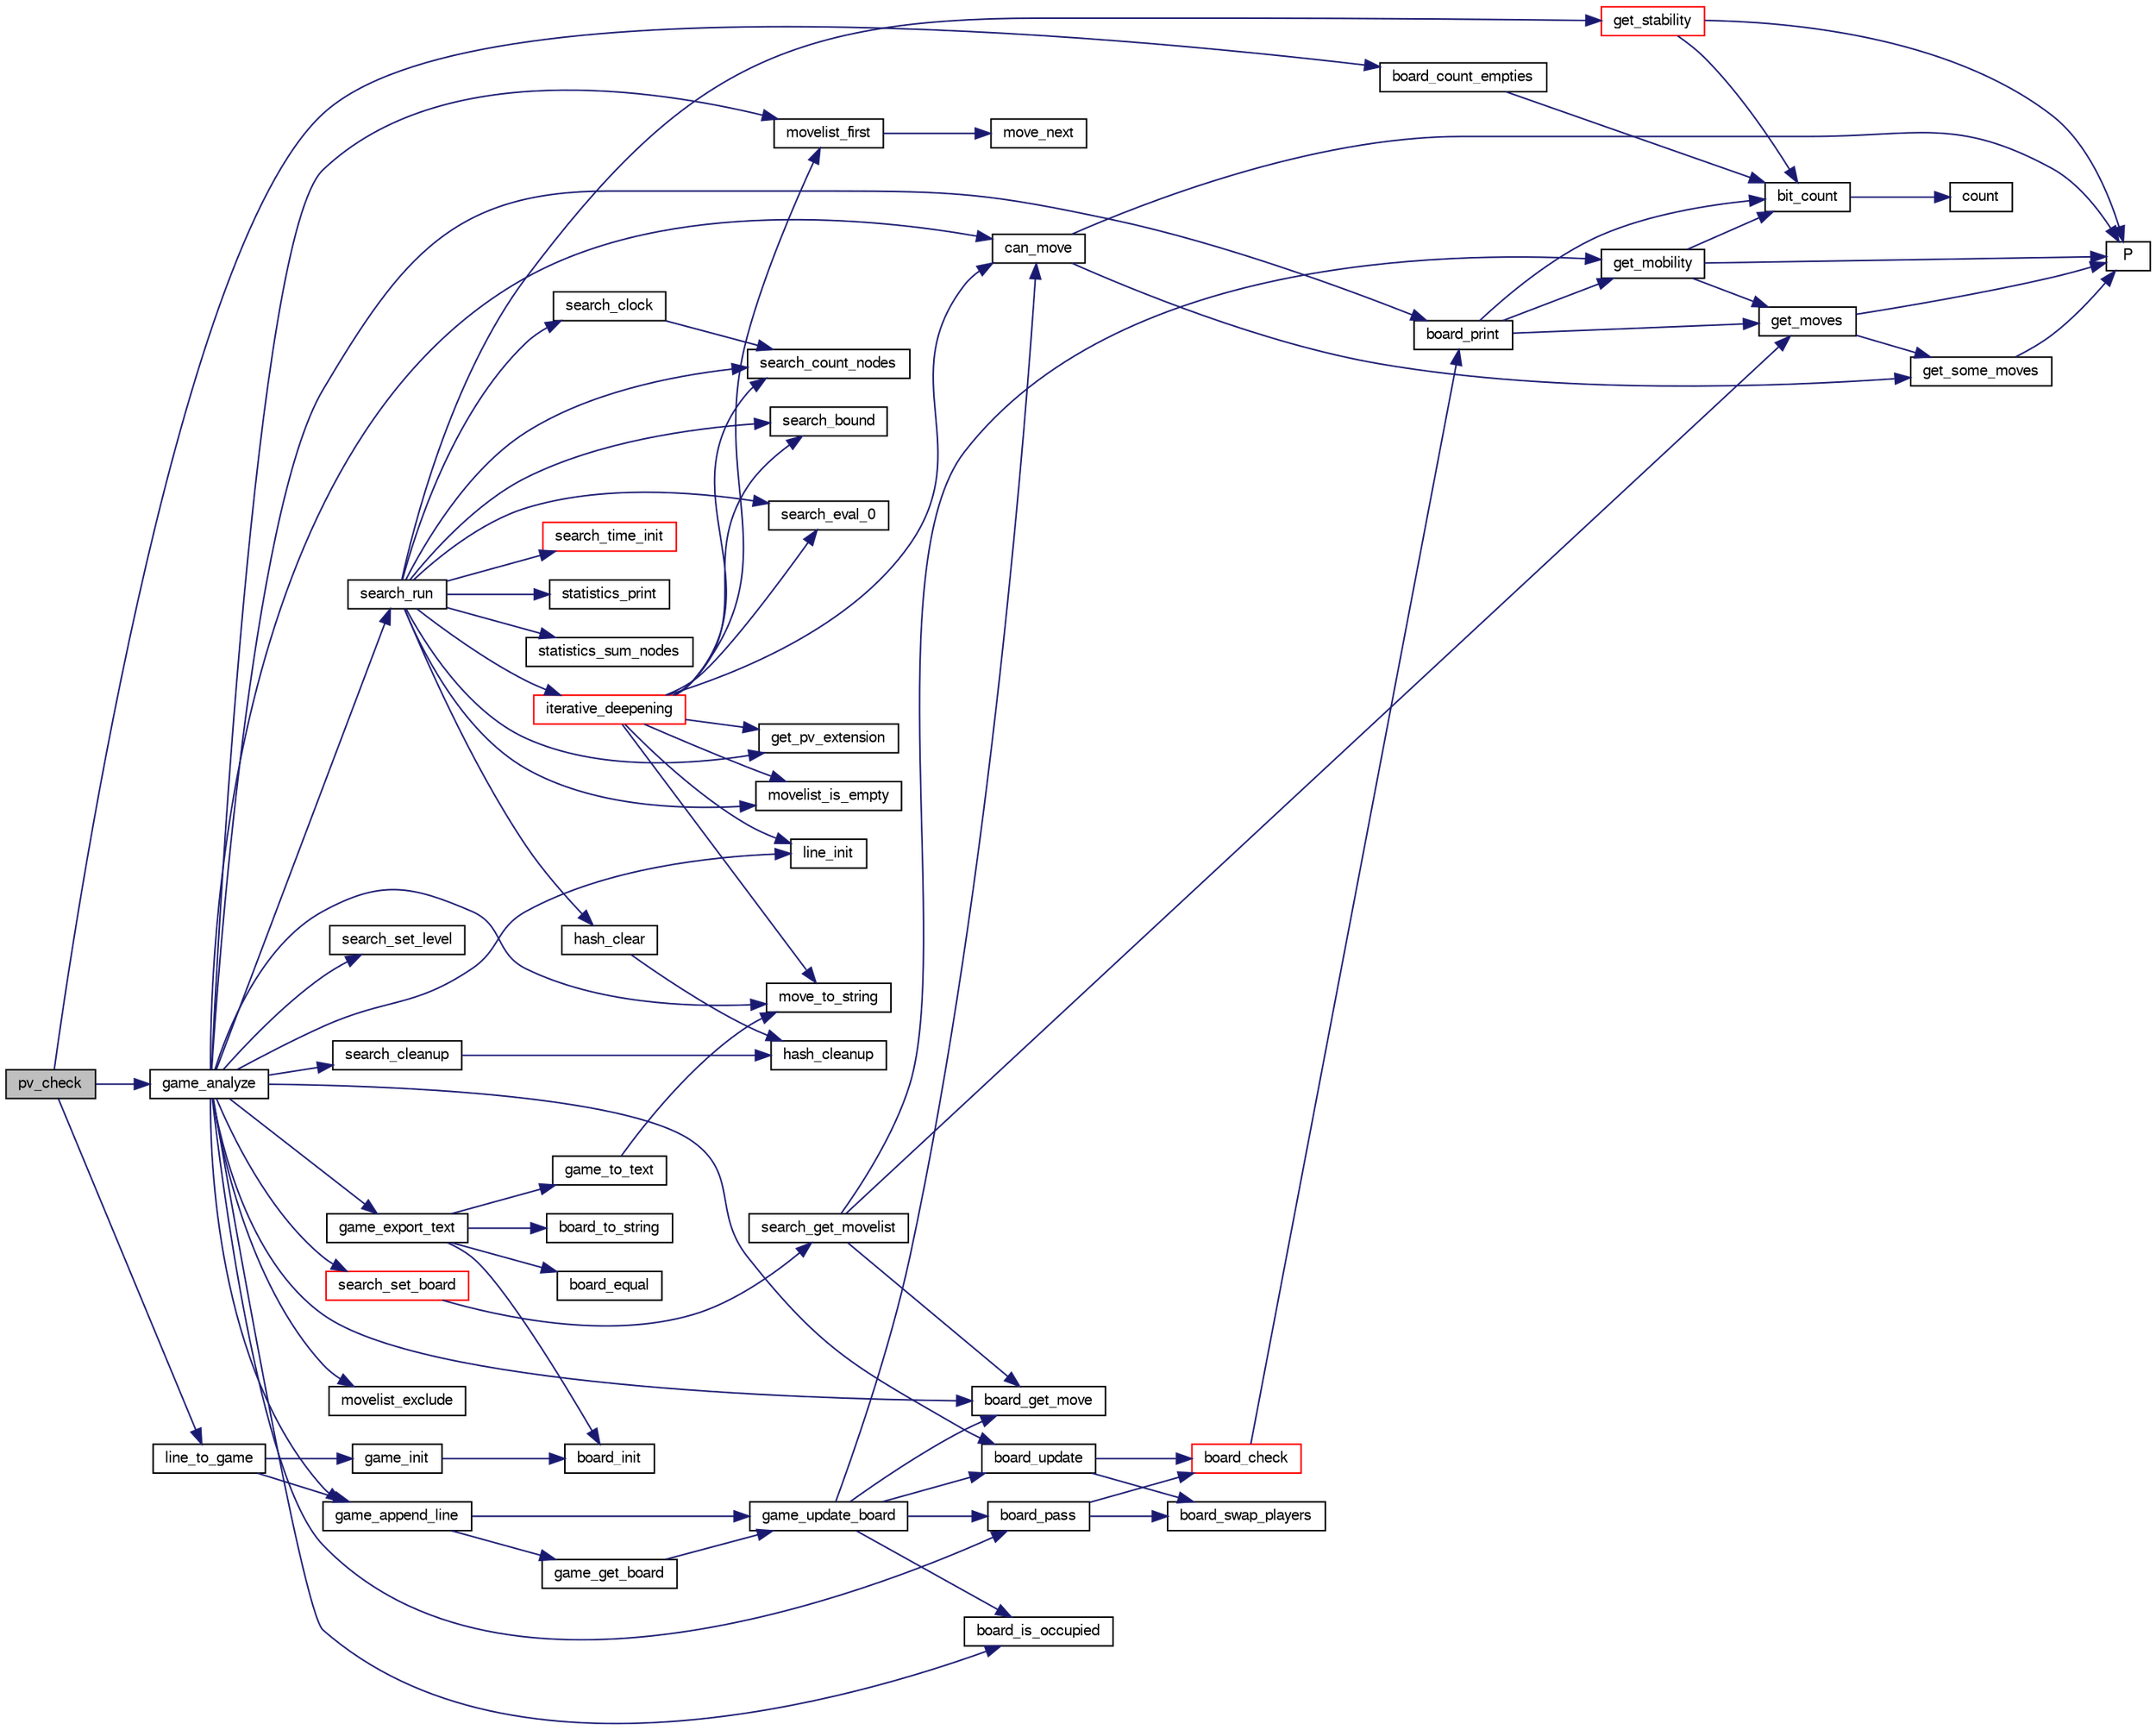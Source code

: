 digraph "pv_check"
{
 // LATEX_PDF_SIZE
  bgcolor="transparent";
  edge [fontname="FreeSans",fontsize="10",labelfontname="FreeSans",labelfontsize="10"];
  node [fontname="FreeSans",fontsize="10",shape=record];
  rankdir="LR";
  Node1 [label="pv_check",height=0.2,width=0.4,color="black", fillcolor="grey75", style="filled", fontcolor="black",tooltip="Verify that a PV does not contain errors."];
  Node1 -> Node2 [color="midnightblue",fontsize="10",style="solid",fontname="FreeSans"];
  Node2 [label="board_count_empties",height=0.2,width=0.4,color="black",URL="$board_8c.html#a35de0f1560f069cd442105c319df2c15",tooltip="Check if the game is over."];
  Node2 -> Node3 [color="midnightblue",fontsize="10",style="solid",fontname="FreeSans"];
  Node3 [label="bit_count",height=0.2,width=0.4,color="black",URL="$bit_8c.html#a830fec0a90989da1f1900ff609b92167",tooltip="Count the number of bits set to one in an unsigned long long."];
  Node3 -> Node4 [color="midnightblue",fontsize="10",style="solid",fontname="FreeSans"];
  Node4 [label="count",height=0.2,width=0.4,color="black",URL="$generate__flip_8c.html#a1a1d6a2cdbded5c35040f6555e948770",tooltip=" "];
  Node1 -> Node5 [color="midnightblue",fontsize="10",style="solid",fontname="FreeSans"];
  Node5 [label="game_analyze",height=0.2,width=0.4,color="black",URL="$game_8c.html#a17775ff0efa3d8592bed935dedb31a45",tooltip="Analyze an endgame."];
  Node5 -> Node6 [color="midnightblue",fontsize="10",style="solid",fontname="FreeSans"];
  Node6 [label="board_get_move",height=0.2,width=0.4,color="black",URL="$board_8c.html#a3b5748c109770fe228ea15b562c0f113",tooltip="Compute a move."];
  Node5 -> Node7 [color="midnightblue",fontsize="10",style="solid",fontname="FreeSans"];
  Node7 [label="board_is_occupied",height=0.2,width=0.4,color="black",URL="$board_8c.html#acad11415527107f161c9f2a3b909dc2b",tooltip="Check if a square is occupied."];
  Node5 -> Node8 [color="midnightblue",fontsize="10",style="solid",fontname="FreeSans"];
  Node8 [label="board_pass",height=0.2,width=0.4,color="black",URL="$board_8c.html#ac353cc1821e12d2aeba8eefe5cf92b46",tooltip="Passing move."];
  Node8 -> Node9 [color="midnightblue",fontsize="10",style="solid",fontname="FreeSans"];
  Node9 [label="board_check",height=0.2,width=0.4,color="red",URL="$board_8c.html#a849436f17b60e89ed91f8e5013ed9d04",tooltip="Check board consistency."];
  Node9 -> Node11 [color="midnightblue",fontsize="10",style="solid",fontname="FreeSans"];
  Node11 [label="board_print",height=0.2,width=0.4,color="black",URL="$board_8c.html#a27ccb92684d9e7194eeb3bc34311ad55",tooltip="Print out the board."];
  Node11 -> Node3 [color="midnightblue",fontsize="10",style="solid",fontname="FreeSans"];
  Node11 -> Node12 [color="midnightblue",fontsize="10",style="solid",fontname="FreeSans"];
  Node12 [label="get_mobility",height=0.2,width=0.4,color="black",URL="$board_8c.html#a7509639c4e49c56fe83b3d978580ed42",tooltip="Count legal moves."];
  Node12 -> Node3 [color="midnightblue",fontsize="10",style="solid",fontname="FreeSans"];
  Node12 -> Node13 [color="midnightblue",fontsize="10",style="solid",fontname="FreeSans"];
  Node13 [label="get_moves",height=0.2,width=0.4,color="black",URL="$board_8c.html#a7610dc936a6aea22b3c5e162f722a7a1",tooltip="Get legal moves."];
  Node13 -> Node14 [color="midnightblue",fontsize="10",style="solid",fontname="FreeSans"];
  Node14 [label="get_some_moves",height=0.2,width=0.4,color="black",URL="$board_8c.html#a5db071e3e4d26a0b7d6425bb6333dd7f",tooltip="Get a part of the moves."];
  Node14 -> Node15 [color="midnightblue",fontsize="10",style="solid",fontname="FreeSans"];
  Node15 [label="P",height=0.2,width=0.4,color="black",URL="$generate__flip_8c.html#a11481f01e169aee1117c83a352c22222",tooltip=" "];
  Node13 -> Node15 [color="midnightblue",fontsize="10",style="solid",fontname="FreeSans"];
  Node12 -> Node15 [color="midnightblue",fontsize="10",style="solid",fontname="FreeSans"];
  Node11 -> Node13 [color="midnightblue",fontsize="10",style="solid",fontname="FreeSans"];
  Node8 -> Node16 [color="midnightblue",fontsize="10",style="solid",fontname="FreeSans"];
  Node16 [label="board_swap_players",height=0.2,width=0.4,color="black",URL="$board_8c.html#a4d389fb0245969a39744349230ce7703",tooltip="Swap players."];
  Node5 -> Node11 [color="midnightblue",fontsize="10",style="solid",fontname="FreeSans"];
  Node5 -> Node17 [color="midnightblue",fontsize="10",style="solid",fontname="FreeSans"];
  Node17 [label="board_update",height=0.2,width=0.4,color="black",URL="$board_8c.html#a2d24dea46d67d71b1d9fe9f515d8d675",tooltip="Update a board."];
  Node17 -> Node9 [color="midnightblue",fontsize="10",style="solid",fontname="FreeSans"];
  Node17 -> Node16 [color="midnightblue",fontsize="10",style="solid",fontname="FreeSans"];
  Node5 -> Node18 [color="midnightblue",fontsize="10",style="solid",fontname="FreeSans"];
  Node18 [label="can_move",height=0.2,width=0.4,color="black",URL="$board_8c.html#ae1a532d6eaa0e55357d0f4b9cd659b88",tooltip="Check if a player can move."];
  Node18 -> Node14 [color="midnightblue",fontsize="10",style="solid",fontname="FreeSans"];
  Node18 -> Node15 [color="midnightblue",fontsize="10",style="solid",fontname="FreeSans"];
  Node5 -> Node19 [color="midnightblue",fontsize="10",style="solid",fontname="FreeSans"];
  Node19 [label="game_append_line",height=0.2,width=0.4,color="black",URL="$game_8c.html#a8f66bc63e1d650f3768bf13c298946eb",tooltip="Build a game from an initial position and a move sequence."];
  Node19 -> Node20 [color="midnightblue",fontsize="10",style="solid",fontname="FreeSans"];
  Node20 [label="game_get_board",height=0.2,width=0.4,color="black",URL="$game_8c.html#ad7449cc460e08f4fa241652940fa914e",tooltip="Get the board after 'ply' move."];
  Node20 -> Node21 [color="midnightblue",fontsize="10",style="solid",fontname="FreeSans"];
  Node21 [label="game_update_board",height=0.2,width=0.4,color="black",URL="$game_8c.html#a2b48a650adb24509ed0d0e2267ecfd21",tooltip="update a board."];
  Node21 -> Node6 [color="midnightblue",fontsize="10",style="solid",fontname="FreeSans"];
  Node21 -> Node7 [color="midnightblue",fontsize="10",style="solid",fontname="FreeSans"];
  Node21 -> Node8 [color="midnightblue",fontsize="10",style="solid",fontname="FreeSans"];
  Node21 -> Node17 [color="midnightblue",fontsize="10",style="solid",fontname="FreeSans"];
  Node21 -> Node18 [color="midnightblue",fontsize="10",style="solid",fontname="FreeSans"];
  Node19 -> Node21 [color="midnightblue",fontsize="10",style="solid",fontname="FreeSans"];
  Node5 -> Node22 [color="midnightblue",fontsize="10",style="solid",fontname="FreeSans"];
  Node22 [label="game_export_text",height=0.2,width=0.4,color="black",URL="$game_8c.html#a62b6bc0719281a1beb368799478f8332",tooltip="Write a game to a text file."];
  Node22 -> Node23 [color="midnightblue",fontsize="10",style="solid",fontname="FreeSans"];
  Node23 [label="board_equal",height=0.2,width=0.4,color="black",URL="$board_8c.html#a8b5bfe9db13bf07894a8bc77e3ebfbbe",tooltip="Compare two board for equality."];
  Node22 -> Node24 [color="midnightblue",fontsize="10",style="solid",fontname="FreeSans"];
  Node24 [label="board_init",height=0.2,width=0.4,color="black",URL="$board_8c.html#a6c63848863d9887a6b400f4bc678f31d",tooltip="Set a board to the starting position."];
  Node22 -> Node25 [color="midnightblue",fontsize="10",style="solid",fontname="FreeSans"];
  Node25 [label="board_to_string",height=0.2,width=0.4,color="black",URL="$board_8c.html#a5f43645a89dd567f64bc91de6fed5b5a",tooltip="convert the to a compact string."];
  Node22 -> Node26 [color="midnightblue",fontsize="10",style="solid",fontname="FreeSans"];
  Node26 [label="game_to_text",height=0.2,width=0.4,color="black",URL="$game_8c.html#a834efdb458beb4c99f40438d92a0b182",tooltip="Convert game to a text (ascii)."];
  Node26 -> Node27 [color="midnightblue",fontsize="10",style="solid",fontname="FreeSans"];
  Node27 [label="move_to_string",height=0.2,width=0.4,color="black",URL="$move_8c.html#a5d61a3318dc80a3171250974a921055d",tooltip="Print out a move."];
  Node5 -> Node28 [color="midnightblue",fontsize="10",style="solid",fontname="FreeSans"];
  Node28 [label="line_init",height=0.2,width=0.4,color="black",URL="$move_8c.html#a833b8b36407a601e79b24179cbebbef8",tooltip="Initialize a sequence of moves."];
  Node5 -> Node27 [color="midnightblue",fontsize="10",style="solid",fontname="FreeSans"];
  Node5 -> Node29 [color="midnightblue",fontsize="10",style="solid",fontname="FreeSans"];
  Node29 [label="movelist_exclude",height=0.2,width=0.4,color="black",URL="$move_8c.html#aaca84d935896de10246179ca27982929",tooltip="Exclude a move."];
  Node5 -> Node30 [color="midnightblue",fontsize="10",style="solid",fontname="FreeSans"];
  Node30 [label="movelist_first",height=0.2,width=0.4,color="black",URL="$move_8c.html#a344c538364b7077c15a57c8ec0c4a947",tooltip="Return the first move of the list."];
  Node30 -> Node31 [color="midnightblue",fontsize="10",style="solid",fontname="FreeSans"];
  Node31 [label="move_next",height=0.2,width=0.4,color="black",URL="$move_8c.html#a70f7e30cf2aa1dffdcde82ad10badab4",tooltip="Return the next move from the list."];
  Node5 -> Node32 [color="midnightblue",fontsize="10",style="solid",fontname="FreeSans"];
  Node32 [label="search_cleanup",height=0.2,width=0.4,color="black",URL="$search_8c.html#a7b93f77633c01068248bd9072013981a",tooltip="Clean-up some search data."];
  Node32 -> Node33 [color="midnightblue",fontsize="10",style="solid",fontname="FreeSans"];
  Node33 [label="hash_cleanup",height=0.2,width=0.4,color="black",URL="$hash-lock-free_8c.html#aab69792f6f434c8466eca07c469850f1",tooltip="Clear the hashtable."];
  Node5 -> Node34 [color="midnightblue",fontsize="10",style="solid",fontname="FreeSans"];
  Node34 [label="search_run",height=0.2,width=0.4,color="black",URL="$root_8c.html#ae8b727693fc7a90e504bd8abec158c84",tooltip="Search the bestmove of a given board."];
  Node34 -> Node35 [color="midnightblue",fontsize="10",style="solid",fontname="FreeSans"];
  Node35 [label="get_pv_extension",height=0.2,width=0.4,color="black",URL="$search_8c.html#a7859966133ce35e30a9ffd76093ca1c7",tooltip="Compute the pv_extension."];
  Node34 -> Node36 [color="midnightblue",fontsize="10",style="solid",fontname="FreeSans"];
  Node36 [label="get_stability",height=0.2,width=0.4,color="red",URL="$board_8c.html#a60e2b7416c26d30fd43e091c954d43b8",tooltip="Estimate the stability."];
  Node36 -> Node3 [color="midnightblue",fontsize="10",style="solid",fontname="FreeSans"];
  Node36 -> Node15 [color="midnightblue",fontsize="10",style="solid",fontname="FreeSans"];
  Node34 -> Node39 [color="midnightblue",fontsize="10",style="solid",fontname="FreeSans"];
  Node39 [label="hash_clear",height=0.2,width=0.4,color="black",URL="$hash-lock-free_8c.html#a8e816e06f47bd2f37528bef5ae64cf8d",tooltip="Clear the hashtable."];
  Node39 -> Node33 [color="midnightblue",fontsize="10",style="solid",fontname="FreeSans"];
  Node34 -> Node40 [color="midnightblue",fontsize="10",style="solid",fontname="FreeSans"];
  Node40 [label="iterative_deepening",height=0.2,width=0.4,color="red",URL="$root_8c.html#a0e77250a21e5f5d70917a5356c22f5f3",tooltip="Iterative deepening."];
  Node40 -> Node18 [color="midnightblue",fontsize="10",style="solid",fontname="FreeSans"];
  Node40 -> Node35 [color="midnightblue",fontsize="10",style="solid",fontname="FreeSans"];
  Node40 -> Node28 [color="midnightblue",fontsize="10",style="solid",fontname="FreeSans"];
  Node40 -> Node27 [color="midnightblue",fontsize="10",style="solid",fontname="FreeSans"];
  Node40 -> Node30 [color="midnightblue",fontsize="10",style="solid",fontname="FreeSans"];
  Node40 -> Node62 [color="midnightblue",fontsize="10",style="solid",fontname="FreeSans"];
  Node62 [label="movelist_is_empty",height=0.2,width=0.4,color="black",URL="$move_8c.html#a13dc373d7c20c99db5dfbc1b70e20d15",tooltip="Check if the list is empty."];
  Node40 -> Node159 [color="midnightblue",fontsize="10",style="solid",fontname="FreeSans"];
  Node159 [label="search_bound",height=0.2,width=0.4,color="black",URL="$root_8c.html#abd96ac683822561d0ca3e2981a6585da",tooltip="bound root scores according to stable squares"];
  Node40 -> Node126 [color="midnightblue",fontsize="10",style="solid",fontname="FreeSans"];
  Node126 [label="search_count_nodes",height=0.2,width=0.4,color="black",URL="$search_8c.html#a66fbe49d1b42845bef2a07d0219a525c",tooltip="Return the number of nodes searched."];
  Node40 -> Node97 [color="midnightblue",fontsize="10",style="solid",fontname="FreeSans"];
  Node97 [label="search_eval_0",height=0.2,width=0.4,color="black",URL="$midgame_8c.html#a35172421197c3d988a7ea86009a777c9",tooltip="evaluate a midgame position with the evaluation function."];
  Node34 -> Node62 [color="midnightblue",fontsize="10",style="solid",fontname="FreeSans"];
  Node34 -> Node159 [color="midnightblue",fontsize="10",style="solid",fontname="FreeSans"];
  Node34 -> Node128 [color="midnightblue",fontsize="10",style="solid",fontname="FreeSans"];
  Node128 [label="search_clock",height=0.2,width=0.4,color="black",URL="$search_8c.html#a5710e38d5c67dd03d99307b442d00a63",tooltip="Return the time spent by the search."];
  Node128 -> Node126 [color="midnightblue",fontsize="10",style="solid",fontname="FreeSans"];
  Node34 -> Node126 [color="midnightblue",fontsize="10",style="solid",fontname="FreeSans"];
  Node34 -> Node97 [color="midnightblue",fontsize="10",style="solid",fontname="FreeSans"];
  Node34 -> Node170 [color="midnightblue",fontsize="10",style="solid",fontname="FreeSans"];
  Node170 [label="search_time_init",height=0.2,width=0.4,color="red",URL="$search_8c.html#a0338bb851c866a94b8451004068fa394",tooltip="Initialize the alloted time."];
  Node34 -> Node171 [color="midnightblue",fontsize="10",style="solid",fontname="FreeSans"];
  Node171 [label="statistics_print",height=0.2,width=0.4,color="black",URL="$stats_8c.html#af15b5cd7664fb5e595189ba085486f45",tooltip="Print statistics."];
  Node34 -> Node172 [color="midnightblue",fontsize="10",style="solid",fontname="FreeSans"];
  Node172 [label="statistics_sum_nodes",height=0.2,width=0.4,color="black",URL="$stats_8c.html#a47fa8a262b1bbac35e09be17c9edda25",tooltip="Cumulate node counts from the last search."];
  Node5 -> Node173 [color="midnightblue",fontsize="10",style="solid",fontname="FreeSans"];
  Node173 [label="search_set_board",height=0.2,width=0.4,color="red",URL="$search_8c.html#a99ecde00b1e5da1b9366b69ec1971568",tooltip="Set the board to analyze."];
  Node173 -> Node119 [color="midnightblue",fontsize="10",style="solid",fontname="FreeSans"];
  Node119 [label="search_get_movelist",height=0.2,width=0.4,color="black",URL="$search_8c.html#a507955218cafd96b85d29981f3ea6f8d",tooltip="Get a list of legal moves."];
  Node119 -> Node6 [color="midnightblue",fontsize="10",style="solid",fontname="FreeSans"];
  Node119 -> Node12 [color="midnightblue",fontsize="10",style="solid",fontname="FreeSans"];
  Node119 -> Node13 [color="midnightblue",fontsize="10",style="solid",fontname="FreeSans"];
  Node5 -> Node174 [color="midnightblue",fontsize="10",style="solid",fontname="FreeSans"];
  Node174 [label="search_set_level",height=0.2,width=0.4,color="black",URL="$search_8c.html#a06bb5a695032b0cc1d8e8ca51e231ad7",tooltip="Set the search level."];
  Node1 -> Node175 [color="midnightblue",fontsize="10",style="solid",fontname="FreeSans"];
  Node175 [label="line_to_game",height=0.2,width=0.4,color="black",URL="$game_8c.html#a84be59ab2d94509e75a65d020e8567cb",tooltip="Build a game from an initial position and a move sequence."];
  Node175 -> Node19 [color="midnightblue",fontsize="10",style="solid",fontname="FreeSans"];
  Node175 -> Node176 [color="midnightblue",fontsize="10",style="solid",fontname="FreeSans"];
  Node176 [label="game_init",height=0.2,width=0.4,color="black",URL="$game_8c.html#a815d1396a9520784a331cebb5587e0b0",tooltip="Create an empty game."];
  Node176 -> Node24 [color="midnightblue",fontsize="10",style="solid",fontname="FreeSans"];
}
